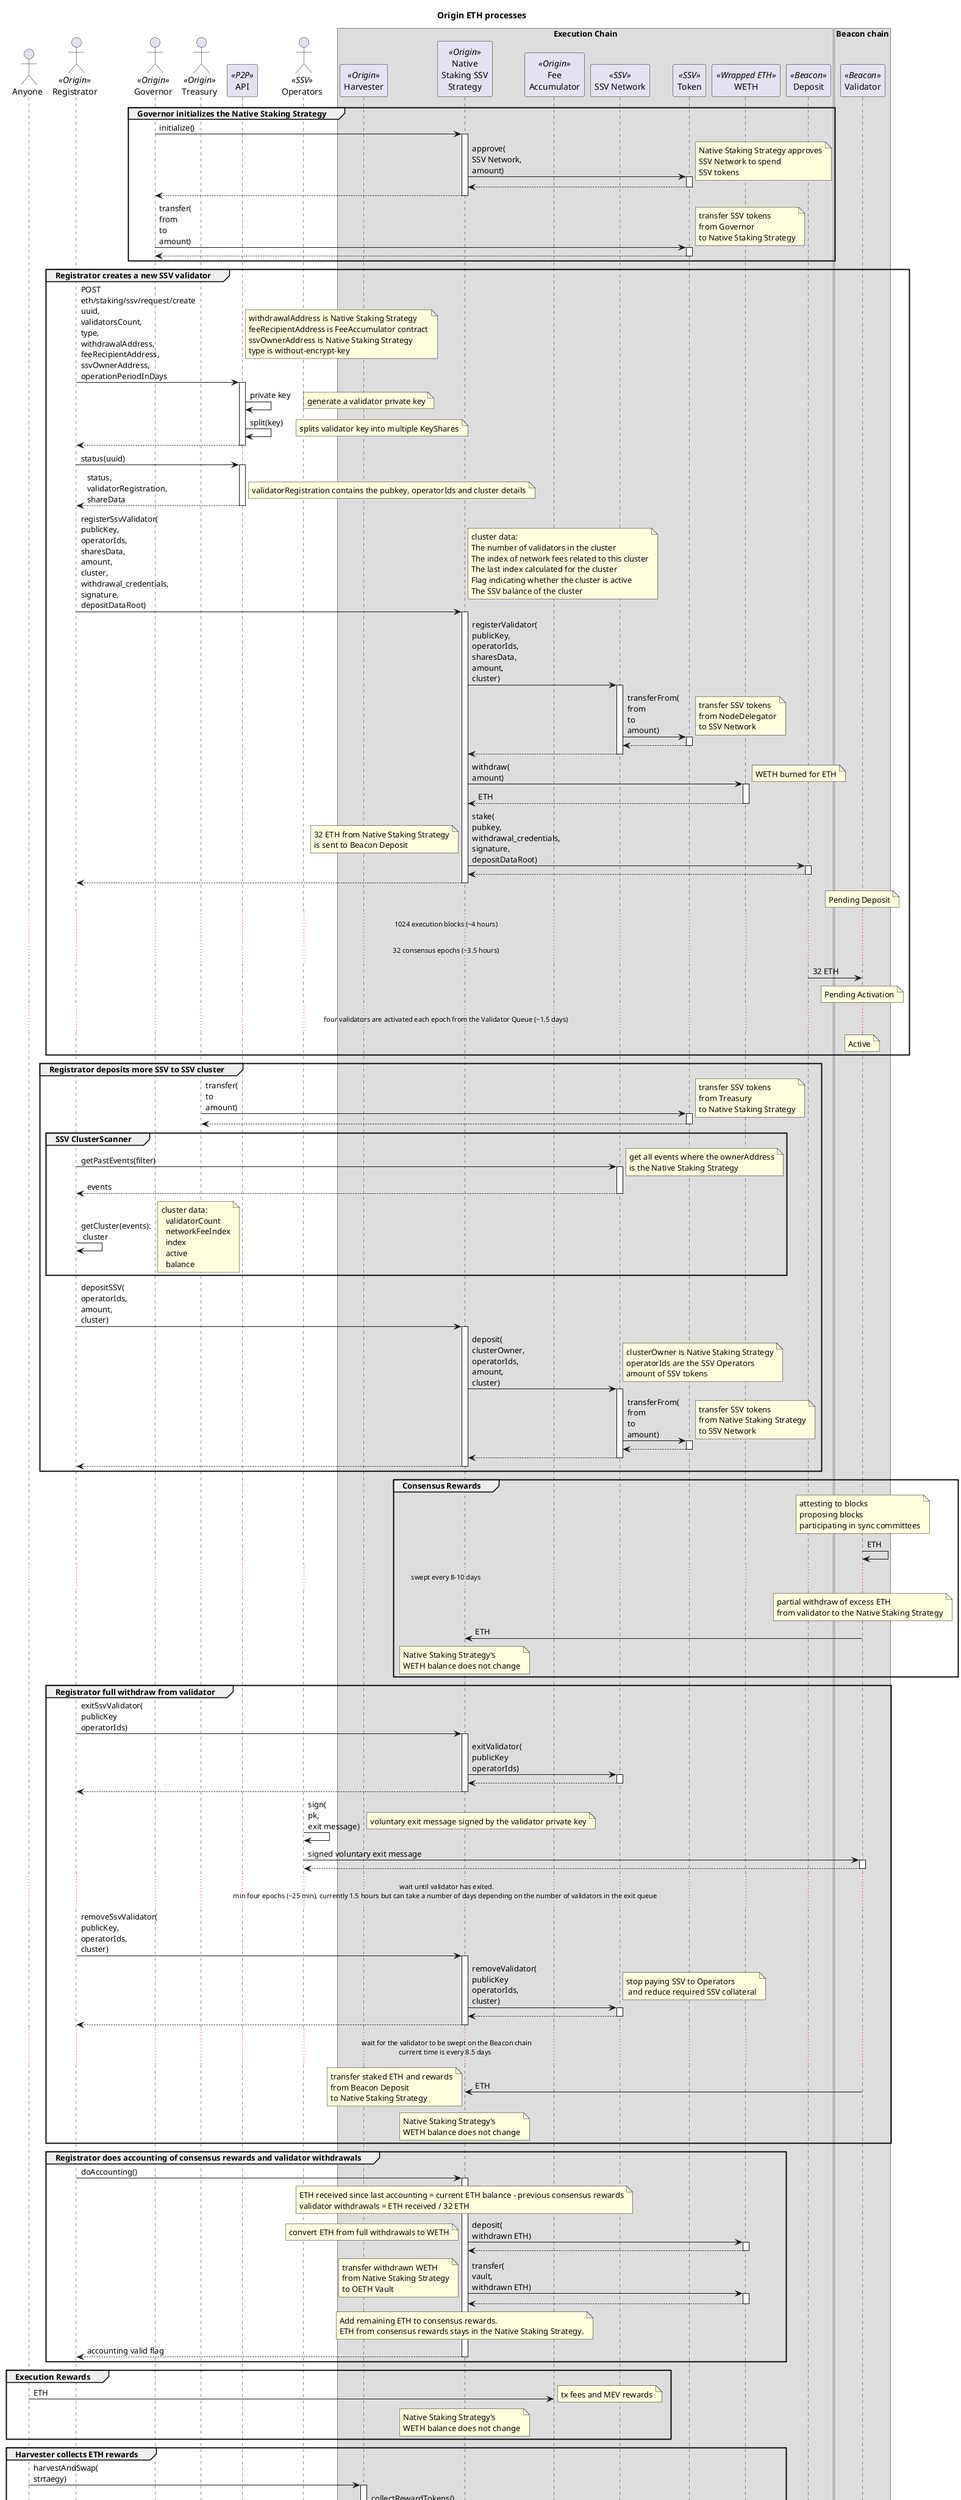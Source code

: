 @startuml

skinparam tabSize 2
hide footbox

title "Origin ETH processes"

actor "Anyone" as sender
actor "Registrator" as reg <<Origin>>
actor "Governor" as gov <<Origin>>
actor "Treasury" as treasury <<Origin>>
participant "API" as api <<P2P>>
actor "Operators" as ssvOp <<SSV>>

box "Execution Chain"
participant "Harvester" as harv <<Origin>>
participant "Native\nStaking SSV\nStrategy" as nativeStrat <<Origin>>
participant "Fee\nAccumulator" as feeAccum <<Origin>>
participant "SSV Network" as ssvNet <<SSV>>
participant "Token" as ssv <<SSV>>
participant "WETH" as weth <<Wrapped ETH>>
participant "Deposit" as dep <<Beacon>>
end box

box "Beacon chain"
participant "Validator" as val <<Beacon>>
end box

group Governor initializes the Native Staking Strategy

gov -> nativeStrat : initialize()
activate nativeStrat
nativeStrat -> ssv : approve(\nSSV Network,\namount)
activate ssv
note right : Native Staking Strategy approves\nSSV Network to spend\nSSV tokens
return
' nativeStrat -> ssvNet : setFeeRecipientAddress(\nrecipient)
' activate ssvNet
' note right : NodeDelegator set as the fee recipient
' return
return

gov -> ssv : transfer(\nfrom\nto\namount)
activate ssv
note right : transfer SSV tokens\nfrom Governor\nto Native Staking Strategy
return

end group

group Registrator creates a new SSV validator

reg -> api: POST\neth/staking/ssv/request/create\nuuid,\nvalidatorsCount,\ntype,\nwithdrawalAddress,\nfeeRecipientAddress,\nssvOwnerAddress,\noperationPeriodInDays
activate api
note right
withdrawalAddress is Native Staking Strategy
feeRecipientAddress is FeeAccumulator contract
ssvOwnerAddress is Native Staking Strategy
type is without-encrypt-key
end note
api -> api: private key
note right : generate a validator private key
api -> api: split(key)
note right : splits validator key into multiple KeyShares
return

reg -> api: status(uuid)
activate api
return status,\nvalidatorRegistration,\nshareData
note right : validatorRegistration contains the pubkey, operatorIds and cluster details

reg -> nativeStrat : registerSsvValidator(\npublicKey,\noperatorIds,\nsharesData,\namount,\ncluster,\nwithdrawal_credentials,\nsignature,\ndepositDataRoot)
activate nativeStrat
note right
cluster data:
The number of validators in the cluster
The index of network fees related to this cluster
The last index calculated for the cluster
Flag indicating whether the cluster is active
The SSV balance of the cluster
end note
nativeStrat -> ssvNet : registerValidator(\npublicKey,\noperatorIds,\nsharesData,\namount,\ncluster)
activate ssvNet
ssvNet -> ssv : transferFrom(\nfrom\nto\namount)
activate ssv
note right: transfer SSV tokens\nfrom NodeDelegator\nto SSV Network
return
return

nativeStrat -> weth : withdraw(\namount)
activate weth
note right : WETH burned for ETH
return ETH

nativeStrat -> dep : stake(\npubkey,\nwithdrawal_credentials,\nsignature,\ndepositDataRoot)
activate dep
note left : 32 ETH from Native Staking Strategy\nis sent to Beacon Deposit
return
return

note over val : Pending Deposit

... 1024 execution blocks (~4 hours) ...
... 32 consensus epochs (~3.5 hours) ...

dep -> val : 32 ETH

note over val : Pending Activation

... four validators are activated each epoch from the Validator Queue (~1.5 days) ...

note over val : Active

end group


group Registrator deposits more SSV to SSV cluster

treasury -> ssv : transfer(\nto\namount)
activate ssv
note right : transfer SSV tokens\nfrom Treasury\nto Native Staking Strategy
return

group SSV ClusterScanner
reg -> ssvNet : getPastEvents(filter)
activate ssvNet
note right : get all events where the ownerAddress\nis the Native Staking Strategy
return events

reg -> reg : getCluster(events):\n cluster
note right
cluster data:
  validatorCount
  networkFeeIndex
  index
  active
  balance
end note
end group

reg -> nativeStrat : depositSSV(\noperatorIds,\namount,\ncluster)
activate nativeStrat
nativeStrat -> ssvNet : deposit(\nclusterOwner,\noperatorIds,\namount,\ncluster)
activate ssvNet
note right
clusterOwner is Native Staking Strategy
operatorIds are the SSV Operators
amount of SSV tokens
end note
ssvNet -> ssv : transferFrom(\nfrom\nto\namount)
activate ssv
note right: transfer SSV tokens\nfrom Native Staking Strategy\nto SSV Network
return
return
return
end group

group Consensus Rewards

note over val
attesting to blocks
proposing blocks
participating in sync committees
end note
val -> val : ETH

... swept every 8-10 days ...

note over val : partial withdraw of excess ETH\nfrom validator to the Native Staking Strategy
val -> nativeStrat : ETH

note over nativeStrat : Native Staking Strategy's\nWETH balance does not change

end group

group Registrator full withdraw from validator

reg -> nativeStrat : exitSsvValidator(\npublicKey\noperatorIds)
activate nativeStrat
nativeStrat -> ssvNet : exitValidator(\npublicKey\noperatorIds)
activate ssvNet
return
return

ssvOp -> ssvOp : sign(\npk,\nexit message)
note right : voluntary exit message signed by the validator private key
ssvOp -> val : signed voluntary exit message
activate val
return

... wait until validator has exited.\nmin four epochs (~25 min), currently 1.5 hours but can take a number of days depending on the number of validators in the exit queue ...

reg -> nativeStrat : removeSsvValidator(\npublicKey,\noperatorIds,\ncluster)
activate nativeStrat
nativeStrat -> ssvNet : removeValidator(\npublicKey\noperatorIds,\ncluster)
activate ssvNet
note right : stop paying SSV to Operators\n and reduce required SSV collateral
return
return

... wait for the validator to be swept on the Beacon chain\ncurrent time is every 8.5 days ...

val -> nativeStrat : ETH
note left : transfer staked ETH and rewards\nfrom Beacon Deposit\nto Native Staking Strategy

note over nativeStrat : Native Staking Strategy's\nWETH balance does not change

end group

group Registrator does accounting of consensus rewards and validator withdrawals

reg -> nativeStrat : doAccounting()
activate nativeStrat

note over nativeStrat
ETH received since last accounting = current ETH balance - previous consensus rewards
validator withdrawals = ETH received / 32 ETH
end note

nativeStrat -> weth : deposit(\nwithdrawn ETH)
activate weth
note left : convert ETH from full withdrawals to WETH
return

nativeStrat -> weth : transfer(\nvault,\nwithdrawn ETH)
activate weth
note left : transfer withdrawn WETH\nfrom Native Staking Strategy\nto OETH Vault
return

note over nativeStrat
Add remaining ETH to consensus rewards.
ETH from consensus rewards stays in the Native Staking Strategy.
end note

return accounting valid flag

end group

group Execution Rewards

sender -> feeAccum : ETH
note right : tx fees and MEV rewards

note over nativeStrat : Native Staking Strategy's\nWETH balance does not change

end group

group Harvester collects ETH rewards

sender -> harv : harvestAndSwap(\nstrtaegy)
activate harv
harv -> nativeStrat : collectRewardTokens()
activate nativeStrat

nativeStrat -> feeAccum : collect()
activate feeAccum
feeAccum -> nativeStrat : ETH
note right : send all execution rewards in the FeeAccumulator\nto the Native Staking Stragegy
return execution rewards

note over nativeStrat : total rewards = execution rewards + consensus rewards

note over nativeStrat : reset consensus rewards to zero

nativeStrat -> weth : deposit(\ntotal rewards)
activate weth
note left : convert ETH rewards to WETH
return

nativeStrat -> weth : transfer(\nHarvester,\ntotal ETH rewards)
activate weth
note left : transfer rewards as WETH\nfrom Native Staking Strategy\nto Harvester
return

return
return

end group

@enduml